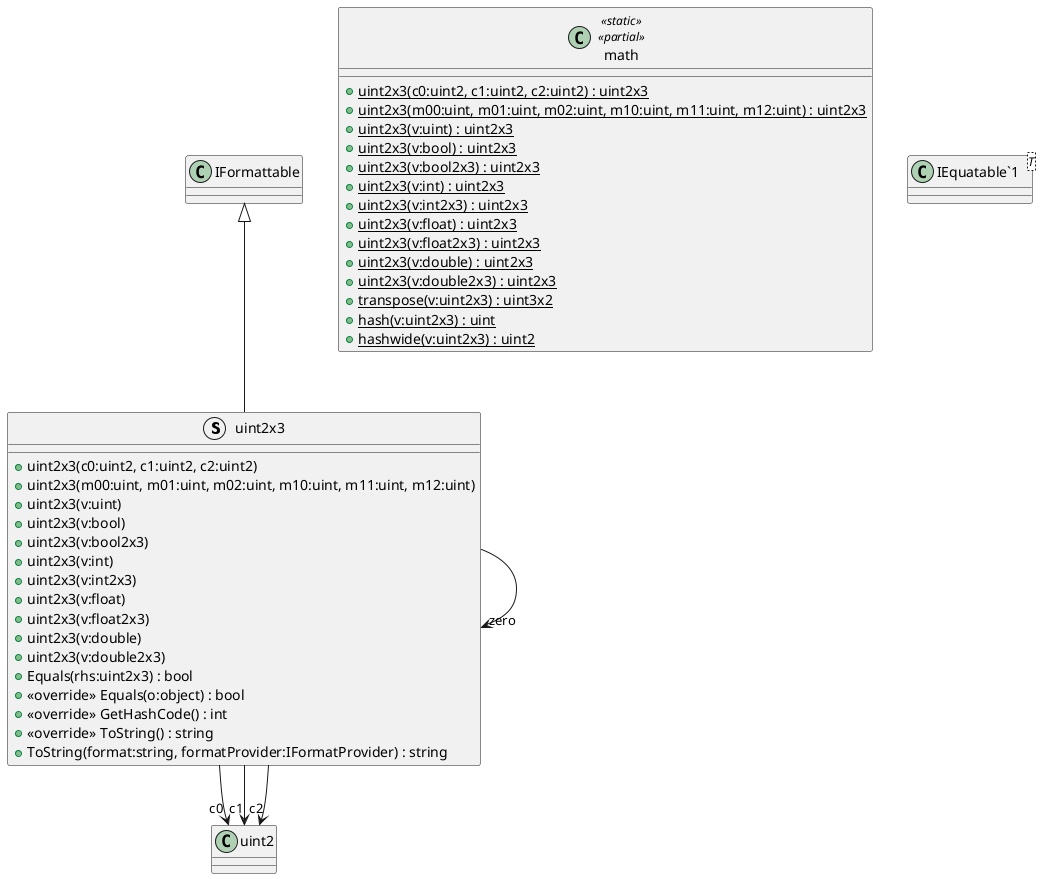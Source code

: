 @startuml
struct uint2x3 {
    + uint2x3(c0:uint2, c1:uint2, c2:uint2)
    + uint2x3(m00:uint, m01:uint, m02:uint, m10:uint, m11:uint, m12:uint)
    + uint2x3(v:uint)
    + uint2x3(v:bool)
    + uint2x3(v:bool2x3)
    + uint2x3(v:int)
    + uint2x3(v:int2x3)
    + uint2x3(v:float)
    + uint2x3(v:float2x3)
    + uint2x3(v:double)
    + uint2x3(v:double2x3)
    + Equals(rhs:uint2x3) : bool
    + <<override>> Equals(o:object) : bool
    + <<override>> GetHashCode() : int
    + <<override>> ToString() : string
    + ToString(format:string, formatProvider:IFormatProvider) : string
}
class math <<static>> <<partial>> {
    + {static} uint2x3(c0:uint2, c1:uint2, c2:uint2) : uint2x3
    + {static} uint2x3(m00:uint, m01:uint, m02:uint, m10:uint, m11:uint, m12:uint) : uint2x3
    + {static} uint2x3(v:uint) : uint2x3
    + {static} uint2x3(v:bool) : uint2x3
    + {static} uint2x3(v:bool2x3) : uint2x3
    + {static} uint2x3(v:int) : uint2x3
    + {static} uint2x3(v:int2x3) : uint2x3
    + {static} uint2x3(v:float) : uint2x3
    + {static} uint2x3(v:float2x3) : uint2x3
    + {static} uint2x3(v:double) : uint2x3
    + {static} uint2x3(v:double2x3) : uint2x3
    + {static} transpose(v:uint2x3) : uint3x2
    + {static} hash(v:uint2x3) : uint
    + {static} hashwide(v:uint2x3) : uint2
}
class "IEquatable`1"<T> {
}
IFormattable <|-- uint2x3
uint2x3 --> "c0" uint2
uint2x3 --> "c1" uint2
uint2x3 --> "c2" uint2
uint2x3 --> "zero" uint2x3
@enduml
